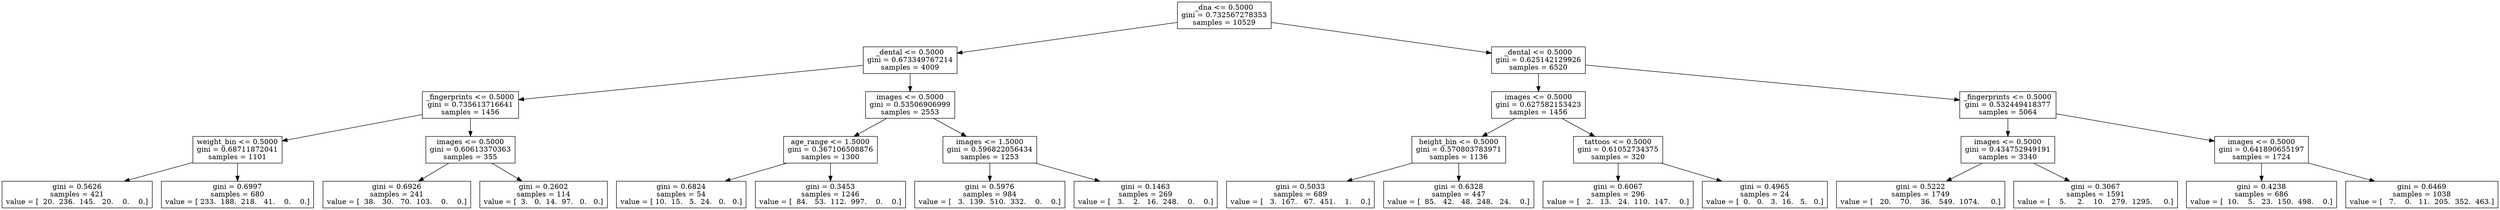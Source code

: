 digraph Tree {
0 [label="_dna <= 0.5000\ngini = 0.732567278353\nsamples = 10529", shape="box"] ;
1 [label="_dental <= 0.5000\ngini = 0.673349767214\nsamples = 4009", shape="box"] ;
0 -> 1 ;
2 [label="_fingerprints <= 0.5000\ngini = 0.735613716641\nsamples = 1456", shape="box"] ;
1 -> 2 ;
3 [label="weight_bin <= 0.5000\ngini = 0.68711872041\nsamples = 1101", shape="box"] ;
2 -> 3 ;
4 [label="gini = 0.5626\nsamples = 421\nvalue = [  20.  236.  145.   20.    0.    0.]", shape="box"] ;
3 -> 4 ;
5 [label="gini = 0.6997\nsamples = 680\nvalue = [ 233.  188.  218.   41.    0.    0.]", shape="box"] ;
3 -> 5 ;
6 [label="images <= 0.5000\ngini = 0.60613370363\nsamples = 355", shape="box"] ;
2 -> 6 ;
7 [label="gini = 0.6926\nsamples = 241\nvalue = [  38.   30.   70.  103.    0.    0.]", shape="box"] ;
6 -> 7 ;
8 [label="gini = 0.2602\nsamples = 114\nvalue = [  3.   0.  14.  97.   0.   0.]", shape="box"] ;
6 -> 8 ;
9 [label="images <= 0.5000\ngini = 0.53506906999\nsamples = 2553", shape="box"] ;
1 -> 9 ;
10 [label="age_range <= 1.5000\ngini = 0.367106508876\nsamples = 1300", shape="box"] ;
9 -> 10 ;
11 [label="gini = 0.6824\nsamples = 54\nvalue = [ 10.  15.   5.  24.   0.   0.]", shape="box"] ;
10 -> 11 ;
12 [label="gini = 0.3453\nsamples = 1246\nvalue = [  84.   53.  112.  997.    0.    0.]", shape="box"] ;
10 -> 12 ;
13 [label="images <= 1.5000\ngini = 0.596822056434\nsamples = 1253", shape="box"] ;
9 -> 13 ;
14 [label="gini = 0.5976\nsamples = 984\nvalue = [   3.  139.  510.  332.    0.    0.]", shape="box"] ;
13 -> 14 ;
15 [label="gini = 0.1463\nsamples = 269\nvalue = [   3.    2.   16.  248.    0.    0.]", shape="box"] ;
13 -> 15 ;
16 [label="_dental <= 0.5000\ngini = 0.625142129926\nsamples = 6520", shape="box"] ;
0 -> 16 ;
17 [label="images <= 0.5000\ngini = 0.627582153423\nsamples = 1456", shape="box"] ;
16 -> 17 ;
18 [label="height_bin <= 0.5000\ngini = 0.570803783971\nsamples = 1136", shape="box"] ;
17 -> 18 ;
19 [label="gini = 0.5033\nsamples = 689\nvalue = [   3.  167.   67.  451.    1.    0.]", shape="box"] ;
18 -> 19 ;
20 [label="gini = 0.6328\nsamples = 447\nvalue = [  85.   42.   48.  248.   24.    0.]", shape="box"] ;
18 -> 20 ;
21 [label="tattoos <= 0.5000\ngini = 0.61052734375\nsamples = 320", shape="box"] ;
17 -> 21 ;
22 [label="gini = 0.6067\nsamples = 296\nvalue = [   2.   13.   24.  110.  147.    0.]", shape="box"] ;
21 -> 22 ;
23 [label="gini = 0.4965\nsamples = 24\nvalue = [  0.   0.   3.  16.   5.   0.]", shape="box"] ;
21 -> 23 ;
24 [label="_fingerprints <= 0.5000\ngini = 0.532449418377\nsamples = 5064", shape="box"] ;
16 -> 24 ;
25 [label="images <= 0.5000\ngini = 0.434752949191\nsamples = 3340", shape="box"] ;
24 -> 25 ;
26 [label="gini = 0.5222\nsamples = 1749\nvalue = [   20.    70.    36.   549.  1074.     0.]", shape="box"] ;
25 -> 26 ;
27 [label="gini = 0.3067\nsamples = 1591\nvalue = [    5.     2.    10.   279.  1295.     0.]", shape="box"] ;
25 -> 27 ;
28 [label="images <= 0.5000\ngini = 0.641890655197\nsamples = 1724", shape="box"] ;
24 -> 28 ;
29 [label="gini = 0.4238\nsamples = 686\nvalue = [  10.    5.   23.  150.  498.    0.]", shape="box"] ;
28 -> 29 ;
30 [label="gini = 0.6469\nsamples = 1038\nvalue = [   7.    0.   11.  205.  352.  463.]", shape="box"] ;
28 -> 30 ;
}